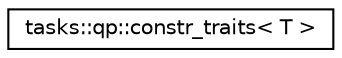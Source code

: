 digraph "Graphical Class Hierarchy"
{
  edge [fontname="Helvetica",fontsize="10",labelfontname="Helvetica",labelfontsize="10"];
  node [fontname="Helvetica",fontsize="10",shape=record];
  rankdir="LR";
  Node0 [label="tasks::qp::constr_traits\< T \>",height=0.2,width=0.4,color="black", fillcolor="white", style="filled",URL="$structtasks_1_1qp_1_1constr__traits.html"];
}
